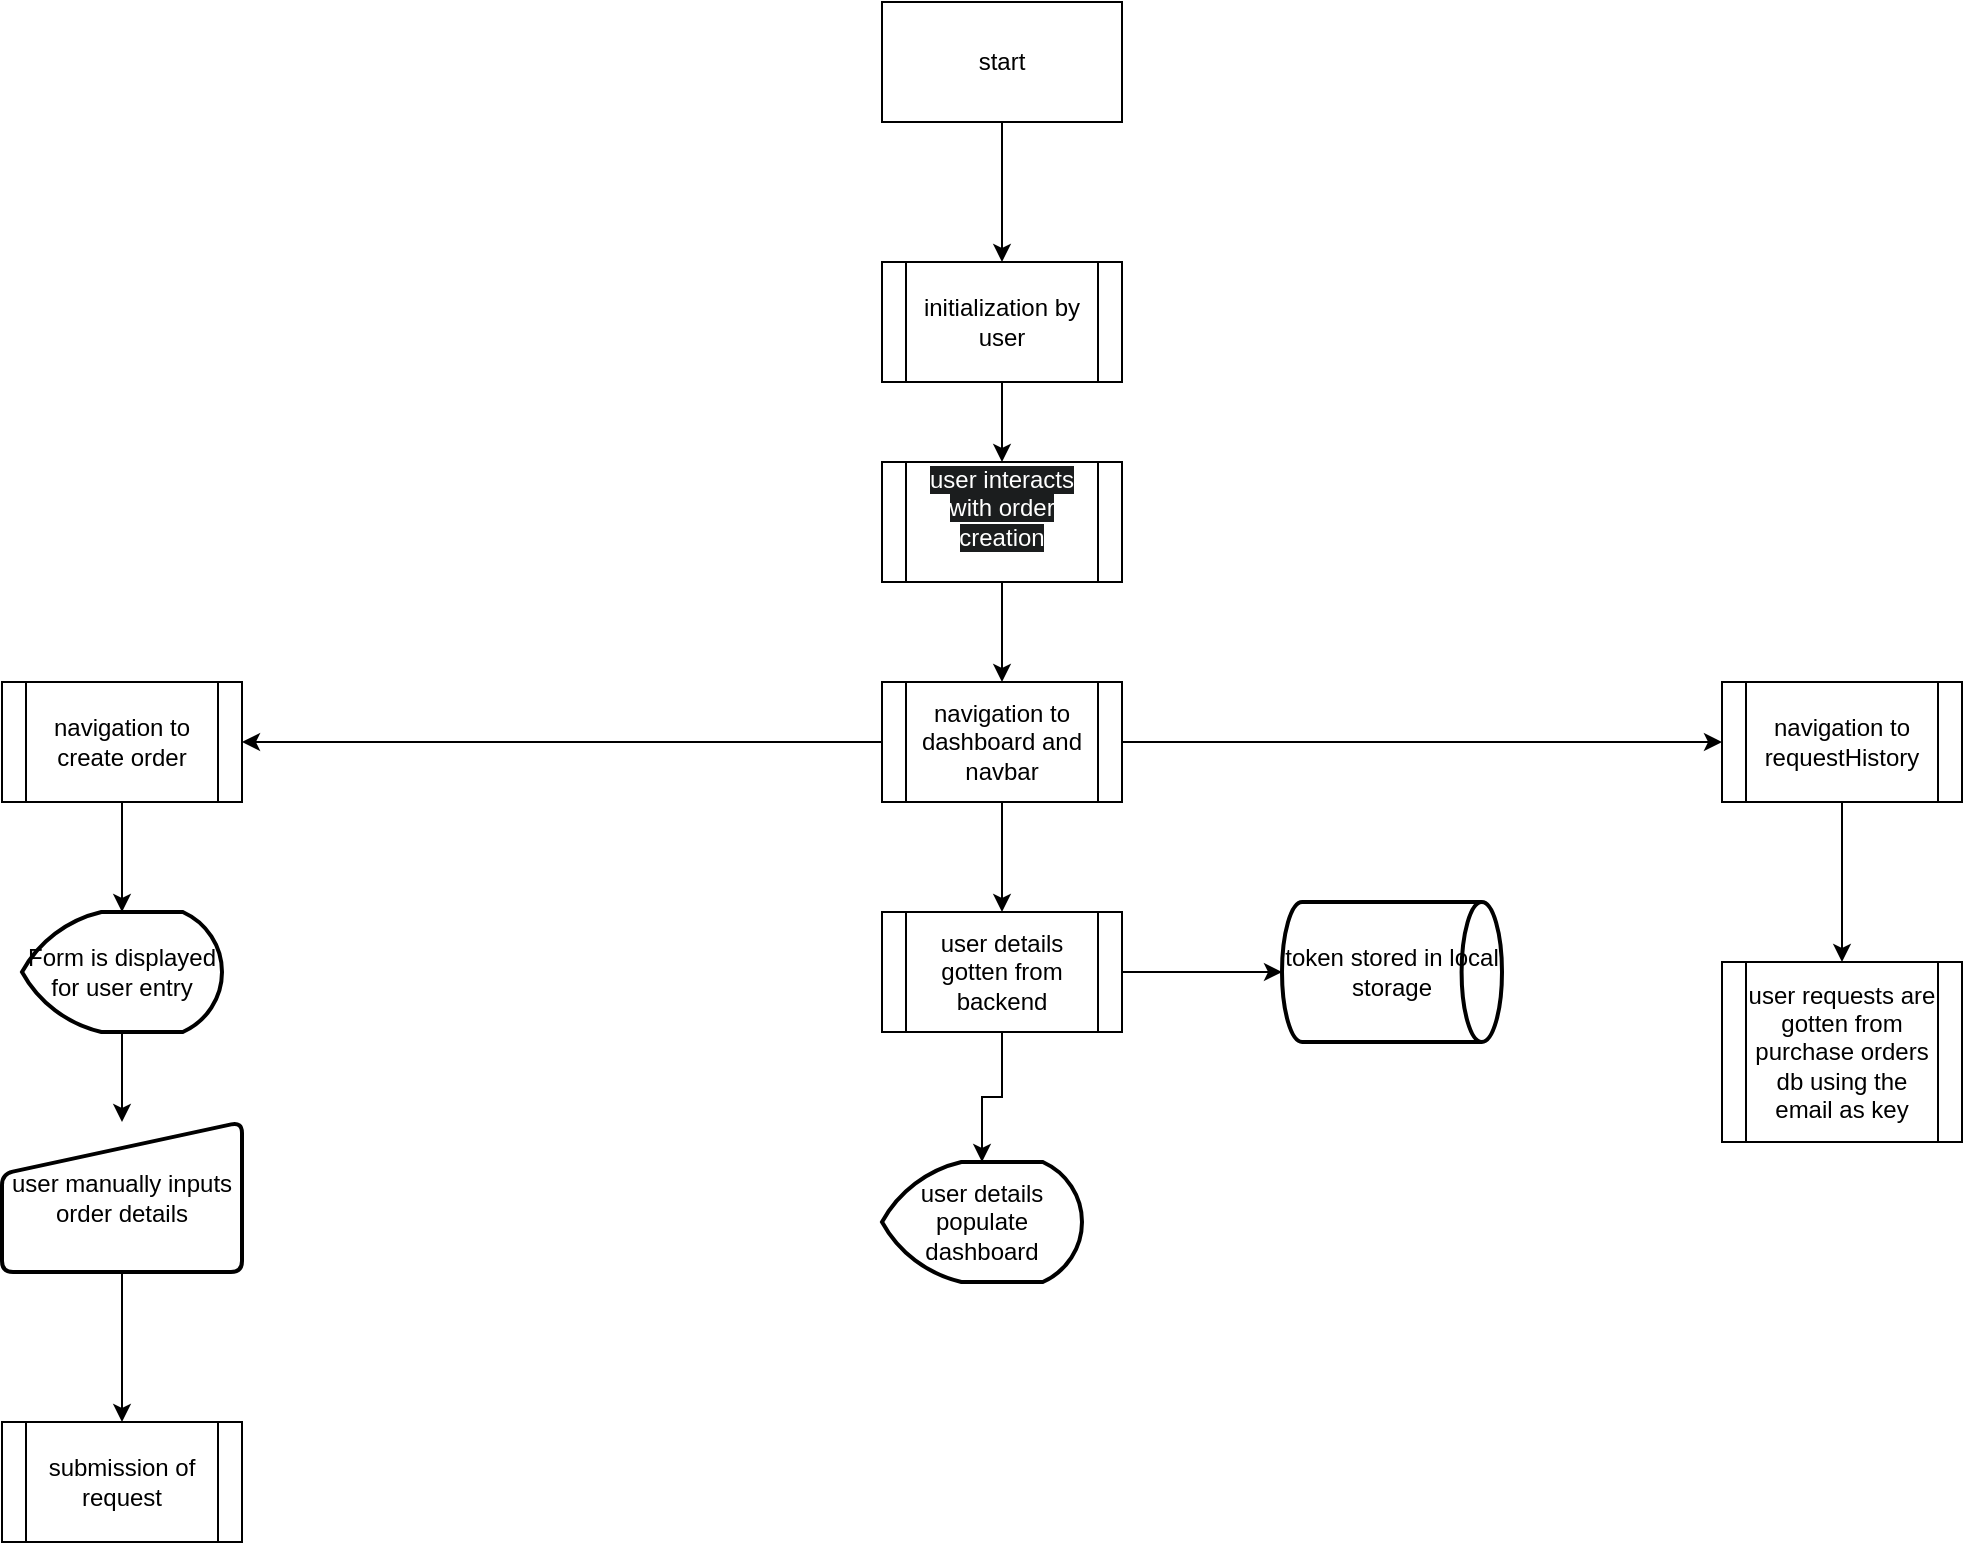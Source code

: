 <mxfile version="26.1.3">
  <diagram name="Page-1" id="_0cFvfcrkhvYAsVQOI6-">
    <mxGraphModel dx="1375" dy="484" grid="1" gridSize="10" guides="1" tooltips="1" connect="1" arrows="1" fold="1" page="1" pageScale="1" pageWidth="827" pageHeight="1169" math="0" shadow="0">
      <root>
        <mxCell id="0" />
        <mxCell id="1" parent="0" />
        <mxCell id="ZYNj7-T5IlMomELFBFtX-3" value="" style="edgeStyle=orthogonalEdgeStyle;rounded=0;orthogonalLoop=1;jettySize=auto;html=1;entryX=0.5;entryY=0;entryDx=0;entryDy=0;" edge="1" parent="1" source="ZYNj7-T5IlMomELFBFtX-1" target="ZYNj7-T5IlMomELFBFtX-17">
          <mxGeometry relative="1" as="geometry">
            <mxPoint x="250" y="240" as="targetPoint" />
          </mxGeometry>
        </mxCell>
        <mxCell id="ZYNj7-T5IlMomELFBFtX-1" value="start" style="rounded=0;whiteSpace=wrap;html=1;" vertex="1" parent="1">
          <mxGeometry x="190" y="100" width="120" height="60" as="geometry" />
        </mxCell>
        <mxCell id="ZYNj7-T5IlMomELFBFtX-5" value="" style="edgeStyle=orthogonalEdgeStyle;rounded=0;orthogonalLoop=1;jettySize=auto;html=1;entryX=0.5;entryY=0;entryDx=0;entryDy=0;exitX=0.5;exitY=1;exitDx=0;exitDy=0;" edge="1" parent="1" source="ZYNj7-T5IlMomELFBFtX-17" target="ZYNj7-T5IlMomELFBFtX-16">
          <mxGeometry relative="1" as="geometry">
            <mxPoint x="250" y="300" as="sourcePoint" />
            <mxPoint x="250" y="380" as="targetPoint" />
          </mxGeometry>
        </mxCell>
        <mxCell id="ZYNj7-T5IlMomELFBFtX-22" value="" style="edgeStyle=orthogonalEdgeStyle;rounded=0;orthogonalLoop=1;jettySize=auto;html=1;" edge="1" parent="1" source="ZYNj7-T5IlMomELFBFtX-15" target="ZYNj7-T5IlMomELFBFtX-21">
          <mxGeometry relative="1" as="geometry" />
        </mxCell>
        <mxCell id="ZYNj7-T5IlMomELFBFtX-15" value="user details gotten from backend" style="shape=process;whiteSpace=wrap;html=1;backgroundOutline=1;" vertex="1" parent="1">
          <mxGeometry x="190" y="555" width="120" height="60" as="geometry" />
        </mxCell>
        <mxCell id="ZYNj7-T5IlMomELFBFtX-26" value="" style="edgeStyle=orthogonalEdgeStyle;rounded=0;orthogonalLoop=1;jettySize=auto;html=1;" edge="1" parent="1" source="ZYNj7-T5IlMomELFBFtX-16" target="ZYNj7-T5IlMomELFBFtX-25">
          <mxGeometry relative="1" as="geometry" />
        </mxCell>
        <mxCell id="ZYNj7-T5IlMomELFBFtX-16" value="&#xa;&lt;span style=&quot;color: rgb(255, 255, 255); font-family: Helvetica; font-size: 12px; font-style: normal; font-variant-ligatures: normal; font-variant-caps: normal; font-weight: 400; letter-spacing: normal; orphans: 2; text-align: center; text-indent: 0px; text-transform: none; widows: 2; word-spacing: 0px; -webkit-text-stroke-width: 0px; white-space: normal; background-color: rgb(27, 29, 30); text-decoration-thickness: initial; text-decoration-style: initial; text-decoration-color: initial; display: inline !important; float: none;&quot;&gt;user interacts with order creation&lt;/span&gt;&#xa;&#xa;" style="shape=process;whiteSpace=wrap;html=1;backgroundOutline=1;" vertex="1" parent="1">
          <mxGeometry x="190" y="330" width="120" height="60" as="geometry" />
        </mxCell>
        <mxCell id="ZYNj7-T5IlMomELFBFtX-17" value="initialization by user" style="shape=process;whiteSpace=wrap;html=1;backgroundOutline=1;" vertex="1" parent="1">
          <mxGeometry x="190" y="230" width="120" height="60" as="geometry" />
        </mxCell>
        <mxCell id="ZYNj7-T5IlMomELFBFtX-19" value="user details populate dashboard" style="strokeWidth=2;html=1;shape=mxgraph.flowchart.display;whiteSpace=wrap;" vertex="1" parent="1">
          <mxGeometry x="190" y="680" width="100" height="60" as="geometry" />
        </mxCell>
        <mxCell id="ZYNj7-T5IlMomELFBFtX-20" style="edgeStyle=orthogonalEdgeStyle;rounded=0;orthogonalLoop=1;jettySize=auto;html=1;exitX=0.5;exitY=1;exitDx=0;exitDy=0;entryX=0.5;entryY=0;entryDx=0;entryDy=0;entryPerimeter=0;" edge="1" parent="1" source="ZYNj7-T5IlMomELFBFtX-15" target="ZYNj7-T5IlMomELFBFtX-19">
          <mxGeometry relative="1" as="geometry" />
        </mxCell>
        <mxCell id="ZYNj7-T5IlMomELFBFtX-21" value="token stored in local storage" style="strokeWidth=2;html=1;shape=mxgraph.flowchart.direct_data;whiteSpace=wrap;" vertex="1" parent="1">
          <mxGeometry x="390" y="550" width="110" height="70" as="geometry" />
        </mxCell>
        <mxCell id="ZYNj7-T5IlMomELFBFtX-27" value="" style="edgeStyle=orthogonalEdgeStyle;rounded=0;orthogonalLoop=1;jettySize=auto;html=1;" edge="1" parent="1" source="ZYNj7-T5IlMomELFBFtX-25" target="ZYNj7-T5IlMomELFBFtX-15">
          <mxGeometry relative="1" as="geometry" />
        </mxCell>
        <mxCell id="ZYNj7-T5IlMomELFBFtX-29" value="" style="edgeStyle=orthogonalEdgeStyle;rounded=0;orthogonalLoop=1;jettySize=auto;html=1;" edge="1" parent="1" source="ZYNj7-T5IlMomELFBFtX-25" target="ZYNj7-T5IlMomELFBFtX-28">
          <mxGeometry relative="1" as="geometry" />
        </mxCell>
        <mxCell id="ZYNj7-T5IlMomELFBFtX-33" value="" style="edgeStyle=orthogonalEdgeStyle;rounded=0;orthogonalLoop=1;jettySize=auto;html=1;" edge="1" parent="1" source="ZYNj7-T5IlMomELFBFtX-25" target="ZYNj7-T5IlMomELFBFtX-32">
          <mxGeometry relative="1" as="geometry" />
        </mxCell>
        <mxCell id="ZYNj7-T5IlMomELFBFtX-25" value="navigation to dashboard and navbar" style="shape=process;whiteSpace=wrap;html=1;backgroundOutline=1;" vertex="1" parent="1">
          <mxGeometry x="190" y="440" width="120" height="60" as="geometry" />
        </mxCell>
        <mxCell id="ZYNj7-T5IlMomELFBFtX-45" value="" style="edgeStyle=orthogonalEdgeStyle;rounded=0;orthogonalLoop=1;jettySize=auto;html=1;" edge="1" parent="1" source="ZYNj7-T5IlMomELFBFtX-28" target="ZYNj7-T5IlMomELFBFtX-44">
          <mxGeometry relative="1" as="geometry" />
        </mxCell>
        <mxCell id="ZYNj7-T5IlMomELFBFtX-28" value="navigation to requestHistory" style="shape=process;whiteSpace=wrap;html=1;backgroundOutline=1;" vertex="1" parent="1">
          <mxGeometry x="610" y="440" width="120" height="60" as="geometry" />
        </mxCell>
        <mxCell id="ZYNj7-T5IlMomELFBFtX-38" value="" style="edgeStyle=orthogonalEdgeStyle;rounded=0;orthogonalLoop=1;jettySize=auto;html=1;" edge="1" parent="1" source="ZYNj7-T5IlMomELFBFtX-32" target="ZYNj7-T5IlMomELFBFtX-37">
          <mxGeometry relative="1" as="geometry" />
        </mxCell>
        <mxCell id="ZYNj7-T5IlMomELFBFtX-32" value="navigation to create order" style="shape=process;whiteSpace=wrap;html=1;backgroundOutline=1;" vertex="1" parent="1">
          <mxGeometry x="-250" y="440" width="120" height="60" as="geometry" />
        </mxCell>
        <mxCell id="ZYNj7-T5IlMomELFBFtX-43" value="" style="edgeStyle=orthogonalEdgeStyle;rounded=0;orthogonalLoop=1;jettySize=auto;html=1;" edge="1" parent="1" source="ZYNj7-T5IlMomELFBFtX-34" target="ZYNj7-T5IlMomELFBFtX-42">
          <mxGeometry relative="1" as="geometry" />
        </mxCell>
        <mxCell id="ZYNj7-T5IlMomELFBFtX-34" value="user manually inputs order details" style="html=1;strokeWidth=2;shape=manualInput;whiteSpace=wrap;rounded=1;size=26;arcSize=11;" vertex="1" parent="1">
          <mxGeometry x="-250" y="660" width="120" height="75" as="geometry" />
        </mxCell>
        <mxCell id="ZYNj7-T5IlMomELFBFtX-39" value="" style="edgeStyle=orthogonalEdgeStyle;rounded=0;orthogonalLoop=1;jettySize=auto;html=1;" edge="1" parent="1" source="ZYNj7-T5IlMomELFBFtX-37" target="ZYNj7-T5IlMomELFBFtX-34">
          <mxGeometry relative="1" as="geometry" />
        </mxCell>
        <mxCell id="ZYNj7-T5IlMomELFBFtX-37" value="Form is displayed for user entry" style="strokeWidth=2;html=1;shape=mxgraph.flowchart.display;whiteSpace=wrap;" vertex="1" parent="1">
          <mxGeometry x="-240" y="555" width="100" height="60" as="geometry" />
        </mxCell>
        <mxCell id="ZYNj7-T5IlMomELFBFtX-42" value="submission of request" style="shape=process;whiteSpace=wrap;html=1;backgroundOutline=1;" vertex="1" parent="1">
          <mxGeometry x="-250" y="810" width="120" height="60" as="geometry" />
        </mxCell>
        <mxCell id="ZYNj7-T5IlMomELFBFtX-44" value="user requests are gotten from purchase orders db using the email as key" style="shape=process;whiteSpace=wrap;html=1;backgroundOutline=1;" vertex="1" parent="1">
          <mxGeometry x="610" y="580" width="120" height="90" as="geometry" />
        </mxCell>
      </root>
    </mxGraphModel>
  </diagram>
</mxfile>
